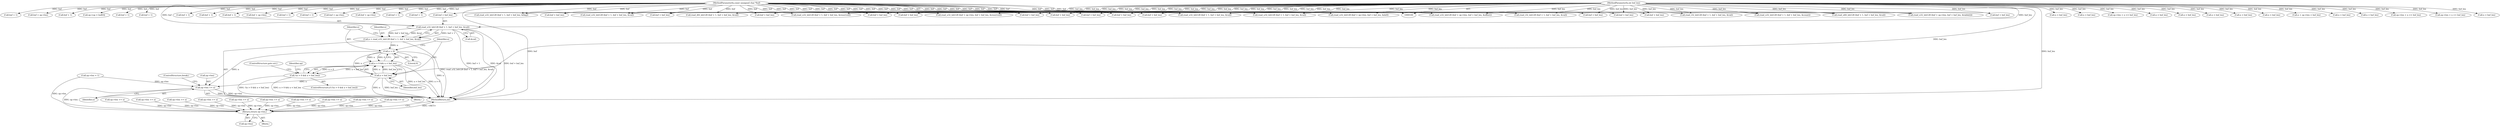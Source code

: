 digraph "0_radare2_bd276ef2fd8ac3401e65be7c126a43175ccfbcd7@API" {
"1000741" [label="(Call,read_u32_leb128 (buf + 1, buf + buf_len, &val))"];
"1000102" [label="(MethodParameterIn,const unsigned char *buf)"];
"1000103" [label="(MethodParameterIn,int buf_len)"];
"1000739" [label="(Call,n = read_u32_leb128 (buf + 1, buf + buf_len, &val))"];
"1000753" [label="(Call,n > 0)"];
"1000752" [label="(Call,n > 0 && n < buf_len)"];
"1000751" [label="(Call,!(n > 0 && n < buf_len))"];
"1000756" [label="(Call,n < buf_len)"];
"1000770" [label="(Call,op->len += n)"];
"1001077" [label="(Return,return op->len;)"];
"1000775" [label="(ControlStructure,break;)"];
"1000451" [label="(Call,read_u32_leb128 (buf + 1, buf + buf_len, &count))"];
"1000951" [label="(Call,n < buf_len)"];
"1000937" [label="(Call,buf + 1)"];
"1000105" [label="(Call,op->len = 1)"];
"1000102" [label="(MethodParameterIn,const unsigned char *buf)"];
"1000684" [label="(Call,buf + op->len)"];
"1000428" [label="(Call,op->len += n)"];
"1000748" [label="(Call,&val)"];
"1001005" [label="(Call,buf + 1)"];
"1001078" [label="(Call,op->len)"];
"1000733" [label="(Block,)"];
"1000739" [label="(Call,n = read_u32_leb128 (buf + 1, buf + buf_len, &val))"];
"1000307" [label="(Call,n < buf_len)"];
"1000974" [label="(Call,buf + buf_len)"];
"1000811" [label="(Call,read_u32_leb128 (buf + 1, buf + buf_len, &flag))"];
"1000759" [label="(ControlStructure,goto err;)"];
"1000103" [label="(MethodParameterIn,int buf_len)"];
"1000893" [label="(Call,buf + buf_len)"];
"1001045" [label="(Call,buf + 1)"];
"1000382" [label="(Call,op->len += n)"];
"1000762" [label="(Identifier,op)"];
"1000989" [label="(Call,op->len += n)"];
"1000754" [label="(Identifier,n)"];
"1001008" [label="(Call,buf + buf_len)"];
"1000838" [label="(Call,buf + op->len)"];
"1000539" [label="(Call,buf + buf_len)"];
"1000517" [label="(Call,op->len + n <= buf_len)"];
"1000661" [label="(Call,buf + buf_len)"];
"1001044" [label="(Call,read_u64_leb128 (buf + 1, buf + buf_len, &val))"];
"1000889" [label="(Call,read_u32_leb128 (buf + 1, buf + buf_len, &reserved))"];
"1000774" [label="(Identifier,n)"];
"1000936" [label="(Call,read_i32_leb128 (buf + 1, buf + buf_len, &val))"];
"1000757" [label="(Identifier,n)"];
"1000740" [label="(Identifier,n)"];
"1000755" [label="(Literal,0)"];
"1000689" [label="(Call,buf + buf_len)"];
"1001019" [label="(Call,n < buf_len)"];
"1000672" [label="(Call,n < buf_len)"];
"1000756" [label="(Call,n < buf_len)"];
"1000826" [label="(Call,n < buf_len)"];
"1000722" [label="(Call,op->len += n)"];
"1000657" [label="(Call,read_u32_leb128 (buf + 1, buf + buf_len, &val))"];
"1000752" [label="(Call,n > 0 && n < buf_len)"];
"1001048" [label="(Call,buf + buf_len)"];
"1000971" [label="(Call,buf + 1)"];
"1000110" [label="(Call,op->op = buf[0])"];
"1000403" [label="(Call,buf + buf_len)"];
"1000683" [label="(Call,read_u32_leb128 (buf + op->len, buf + buf_len, &reserved))"];
"1000815" [label="(Call,buf + buf_len)"];
"1000745" [label="(Call,buf + buf_len)"];
"1000904" [label="(Call,n < buf_len)"];
"1001059" [label="(Call,n < buf_len)"];
"1000400" [label="(Call,buf + 1)"];
"1001069" [label="(Call,op->len += n)"];
"1000843" [label="(Call,buf + buf_len)"];
"1001077" [label="(Return,return op->len;)"];
"1000751" [label="(Call,!(n > 0 && n < buf_len))"];
"1000550" [label="(Call,n + op->len < buf_len)"];
"1000921" [label="(Call,op->len += n)"];
"1000104" [label="(Block,)"];
"1000890" [label="(Call,buf + 1)"];
"1000812" [label="(Call,buf + 1)"];
"1000414" [label="(Call,n < buf_len)"];
"1000533" [label="(Call,read_u32_leb128 (buf + op->len, buf + buf_len, &def))"];
"1000770" [label="(Call,op->len += n)"];
"1000940" [label="(Call,buf + buf_len)"];
"1000502" [label="(Call,read_u32_leb128 (buf + op->len, buf + buf_len, &table[i]))"];
"1000508" [label="(Call,buf + buf_len)"];
"1000293" [label="(Call,buf + 1)"];
"1001004" [label="(Call,read_u32_leb128 (buf + 1, buf + buf_len, &val))"];
"1000955" [label="(Call,op->len += n)"];
"1001029" [label="(Call,op->len += n)"];
"1000873" [label="(Call,op->len += n)"];
"1000750" [label="(ControlStructure,if (!(n > 0 && n < buf_len)))"];
"1000292" [label="(Call,read_i32_leb128 (buf + 1, buf + buf_len, &val))"];
"1000399" [label="(Call,read_u32_leb128 (buf + 1, buf + buf_len, &val))"];
"1001097" [label="(MethodReturn,int)"];
"1000466" [label="(Call,n < buf_len)"];
"1000700" [label="(Call,op->len + n <= buf_len)"];
"1000296" [label="(Call,buf + buf_len)"];
"1000753" [label="(Call,n > 0)"];
"1000503" [label="(Call,buf + op->len)"];
"1000771" [label="(Call,op->len)"];
"1000741" [label="(Call,read_u32_leb128 (buf + 1, buf + buf_len, &val))"];
"1000837" [label="(Call,read_u32_leb128 (buf + op->len, buf + buf_len, &offset))"];
"1000455" [label="(Call,buf + buf_len)"];
"1000758" [label="(Identifier,buf_len)"];
"1000970" [label="(Call,read_i64_leb128 (buf + 1, buf + buf_len, &val))"];
"1000452" [label="(Call,buf + 1)"];
"1000854" [label="(Call,op->len + n <= buf_len)"];
"1000985" [label="(Call,n < buf_len)"];
"1000559" [label="(Call,op->len += n)"];
"1000658" [label="(Call,buf + 1)"];
"1000534" [label="(Call,buf + op->len)"];
"1000742" [label="(Call,buf + 1)"];
"1000741" -> "1000739"  [label="AST: "];
"1000741" -> "1000748"  [label="CFG: "];
"1000742" -> "1000741"  [label="AST: "];
"1000745" -> "1000741"  [label="AST: "];
"1000748" -> "1000741"  [label="AST: "];
"1000739" -> "1000741"  [label="CFG: "];
"1000741" -> "1001097"  [label="DDG: buf + 1"];
"1000741" -> "1001097"  [label="DDG: &val"];
"1000741" -> "1001097"  [label="DDG: buf + buf_len"];
"1000741" -> "1000739"  [label="DDG: buf + 1"];
"1000741" -> "1000739"  [label="DDG: buf + buf_len"];
"1000741" -> "1000739"  [label="DDG: &val"];
"1000102" -> "1000741"  [label="DDG: buf"];
"1000103" -> "1000741"  [label="DDG: buf_len"];
"1000102" -> "1000100"  [label="AST: "];
"1000102" -> "1001097"  [label="DDG: buf"];
"1000102" -> "1000110"  [label="DDG: buf"];
"1000102" -> "1000292"  [label="DDG: buf"];
"1000102" -> "1000293"  [label="DDG: buf"];
"1000102" -> "1000296"  [label="DDG: buf"];
"1000102" -> "1000399"  [label="DDG: buf"];
"1000102" -> "1000400"  [label="DDG: buf"];
"1000102" -> "1000403"  [label="DDG: buf"];
"1000102" -> "1000451"  [label="DDG: buf"];
"1000102" -> "1000452"  [label="DDG: buf"];
"1000102" -> "1000455"  [label="DDG: buf"];
"1000102" -> "1000502"  [label="DDG: buf"];
"1000102" -> "1000503"  [label="DDG: buf"];
"1000102" -> "1000508"  [label="DDG: buf"];
"1000102" -> "1000533"  [label="DDG: buf"];
"1000102" -> "1000534"  [label="DDG: buf"];
"1000102" -> "1000539"  [label="DDG: buf"];
"1000102" -> "1000657"  [label="DDG: buf"];
"1000102" -> "1000658"  [label="DDG: buf"];
"1000102" -> "1000661"  [label="DDG: buf"];
"1000102" -> "1000683"  [label="DDG: buf"];
"1000102" -> "1000684"  [label="DDG: buf"];
"1000102" -> "1000689"  [label="DDG: buf"];
"1000102" -> "1000742"  [label="DDG: buf"];
"1000102" -> "1000745"  [label="DDG: buf"];
"1000102" -> "1000811"  [label="DDG: buf"];
"1000102" -> "1000812"  [label="DDG: buf"];
"1000102" -> "1000815"  [label="DDG: buf"];
"1000102" -> "1000837"  [label="DDG: buf"];
"1000102" -> "1000838"  [label="DDG: buf"];
"1000102" -> "1000843"  [label="DDG: buf"];
"1000102" -> "1000889"  [label="DDG: buf"];
"1000102" -> "1000890"  [label="DDG: buf"];
"1000102" -> "1000893"  [label="DDG: buf"];
"1000102" -> "1000936"  [label="DDG: buf"];
"1000102" -> "1000937"  [label="DDG: buf"];
"1000102" -> "1000940"  [label="DDG: buf"];
"1000102" -> "1000970"  [label="DDG: buf"];
"1000102" -> "1000971"  [label="DDG: buf"];
"1000102" -> "1000974"  [label="DDG: buf"];
"1000102" -> "1001004"  [label="DDG: buf"];
"1000102" -> "1001005"  [label="DDG: buf"];
"1000102" -> "1001008"  [label="DDG: buf"];
"1000102" -> "1001044"  [label="DDG: buf"];
"1000102" -> "1001045"  [label="DDG: buf"];
"1000102" -> "1001048"  [label="DDG: buf"];
"1000103" -> "1000100"  [label="AST: "];
"1000103" -> "1001097"  [label="DDG: buf_len"];
"1000103" -> "1000292"  [label="DDG: buf_len"];
"1000103" -> "1000296"  [label="DDG: buf_len"];
"1000103" -> "1000307"  [label="DDG: buf_len"];
"1000103" -> "1000399"  [label="DDG: buf_len"];
"1000103" -> "1000403"  [label="DDG: buf_len"];
"1000103" -> "1000414"  [label="DDG: buf_len"];
"1000103" -> "1000451"  [label="DDG: buf_len"];
"1000103" -> "1000455"  [label="DDG: buf_len"];
"1000103" -> "1000466"  [label="DDG: buf_len"];
"1000103" -> "1000502"  [label="DDG: buf_len"];
"1000103" -> "1000508"  [label="DDG: buf_len"];
"1000103" -> "1000517"  [label="DDG: buf_len"];
"1000103" -> "1000533"  [label="DDG: buf_len"];
"1000103" -> "1000539"  [label="DDG: buf_len"];
"1000103" -> "1000550"  [label="DDG: buf_len"];
"1000103" -> "1000657"  [label="DDG: buf_len"];
"1000103" -> "1000661"  [label="DDG: buf_len"];
"1000103" -> "1000672"  [label="DDG: buf_len"];
"1000103" -> "1000683"  [label="DDG: buf_len"];
"1000103" -> "1000689"  [label="DDG: buf_len"];
"1000103" -> "1000700"  [label="DDG: buf_len"];
"1000103" -> "1000745"  [label="DDG: buf_len"];
"1000103" -> "1000756"  [label="DDG: buf_len"];
"1000103" -> "1000811"  [label="DDG: buf_len"];
"1000103" -> "1000815"  [label="DDG: buf_len"];
"1000103" -> "1000826"  [label="DDG: buf_len"];
"1000103" -> "1000837"  [label="DDG: buf_len"];
"1000103" -> "1000843"  [label="DDG: buf_len"];
"1000103" -> "1000854"  [label="DDG: buf_len"];
"1000103" -> "1000889"  [label="DDG: buf_len"];
"1000103" -> "1000893"  [label="DDG: buf_len"];
"1000103" -> "1000904"  [label="DDG: buf_len"];
"1000103" -> "1000936"  [label="DDG: buf_len"];
"1000103" -> "1000940"  [label="DDG: buf_len"];
"1000103" -> "1000951"  [label="DDG: buf_len"];
"1000103" -> "1000970"  [label="DDG: buf_len"];
"1000103" -> "1000974"  [label="DDG: buf_len"];
"1000103" -> "1000985"  [label="DDG: buf_len"];
"1000103" -> "1001004"  [label="DDG: buf_len"];
"1000103" -> "1001008"  [label="DDG: buf_len"];
"1000103" -> "1001019"  [label="DDG: buf_len"];
"1000103" -> "1001044"  [label="DDG: buf_len"];
"1000103" -> "1001048"  [label="DDG: buf_len"];
"1000103" -> "1001059"  [label="DDG: buf_len"];
"1000739" -> "1000733"  [label="AST: "];
"1000740" -> "1000739"  [label="AST: "];
"1000754" -> "1000739"  [label="CFG: "];
"1000739" -> "1001097"  [label="DDG: read_u32_leb128 (buf + 1, buf + buf_len, &val)"];
"1000739" -> "1000753"  [label="DDG: n"];
"1000753" -> "1000752"  [label="AST: "];
"1000753" -> "1000755"  [label="CFG: "];
"1000754" -> "1000753"  [label="AST: "];
"1000755" -> "1000753"  [label="AST: "];
"1000757" -> "1000753"  [label="CFG: "];
"1000752" -> "1000753"  [label="CFG: "];
"1000753" -> "1001097"  [label="DDG: n"];
"1000753" -> "1000752"  [label="DDG: n"];
"1000753" -> "1000752"  [label="DDG: 0"];
"1000753" -> "1000756"  [label="DDG: n"];
"1000753" -> "1000770"  [label="DDG: n"];
"1000752" -> "1000751"  [label="AST: "];
"1000752" -> "1000756"  [label="CFG: "];
"1000756" -> "1000752"  [label="AST: "];
"1000751" -> "1000752"  [label="CFG: "];
"1000752" -> "1001097"  [label="DDG: n > 0"];
"1000752" -> "1001097"  [label="DDG: n < buf_len"];
"1000752" -> "1000751"  [label="DDG: n > 0"];
"1000752" -> "1000751"  [label="DDG: n < buf_len"];
"1000756" -> "1000752"  [label="DDG: n"];
"1000756" -> "1000752"  [label="DDG: buf_len"];
"1000751" -> "1000750"  [label="AST: "];
"1000759" -> "1000751"  [label="CFG: "];
"1000762" -> "1000751"  [label="CFG: "];
"1000751" -> "1001097"  [label="DDG: !(n > 0 && n < buf_len)"];
"1000751" -> "1001097"  [label="DDG: n > 0 && n < buf_len"];
"1000756" -> "1000758"  [label="CFG: "];
"1000757" -> "1000756"  [label="AST: "];
"1000758" -> "1000756"  [label="AST: "];
"1000756" -> "1001097"  [label="DDG: n"];
"1000756" -> "1001097"  [label="DDG: buf_len"];
"1000756" -> "1000770"  [label="DDG: n"];
"1000770" -> "1000733"  [label="AST: "];
"1000770" -> "1000774"  [label="CFG: "];
"1000771" -> "1000770"  [label="AST: "];
"1000774" -> "1000770"  [label="AST: "];
"1000775" -> "1000770"  [label="CFG: "];
"1000770" -> "1001097"  [label="DDG: n"];
"1000770" -> "1001097"  [label="DDG: op->len"];
"1000105" -> "1000770"  [label="DDG: op->len"];
"1000770" -> "1001077"  [label="DDG: op->len"];
"1001077" -> "1000104"  [label="AST: "];
"1001077" -> "1001078"  [label="CFG: "];
"1001078" -> "1001077"  [label="AST: "];
"1001097" -> "1001077"  [label="CFG: "];
"1001077" -> "1001097"  [label="DDG: <RET>"];
"1000559" -> "1001077"  [label="DDG: op->len"];
"1000989" -> "1001077"  [label="DDG: op->len"];
"1001029" -> "1001077"  [label="DDG: op->len"];
"1001069" -> "1001077"  [label="DDG: op->len"];
"1000722" -> "1001077"  [label="DDG: op->len"];
"1000382" -> "1001077"  [label="DDG: op->len"];
"1000873" -> "1001077"  [label="DDG: op->len"];
"1000955" -> "1001077"  [label="DDG: op->len"];
"1000921" -> "1001077"  [label="DDG: op->len"];
"1000428" -> "1001077"  [label="DDG: op->len"];
"1000105" -> "1001077"  [label="DDG: op->len"];
}
